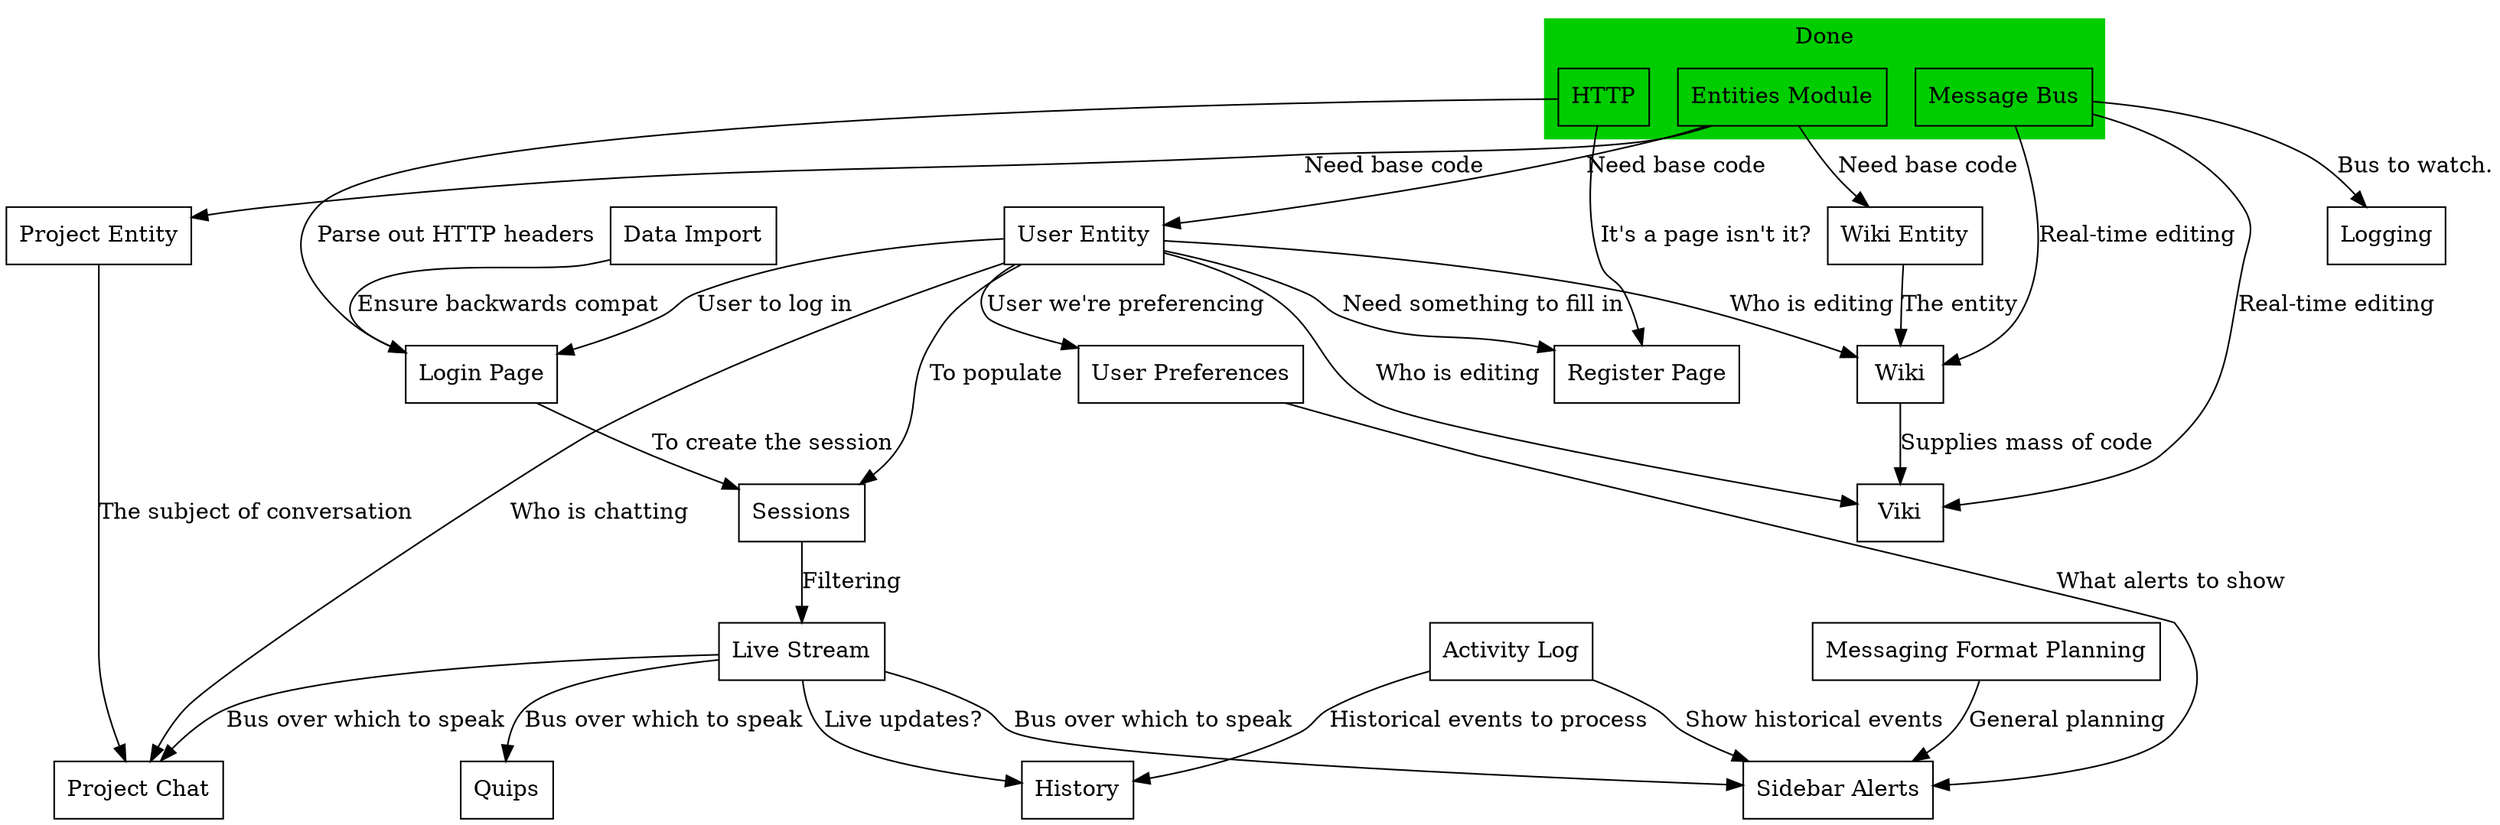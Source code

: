 digraph FeatureList {
#    nodesep = 1.0
    
# Boxes are for servers
    node [shape="box"];
    
    subgraph cluster_done {
        label = "Done";
        style=filled;
		color=green3;
		
        entities [ label="Entities Module" ];
        http_framework [ label="HTTP" ];
        message_bus [ label="Message Bus" ];
    }
    
    alert_format_planning [ label="Messaging Format Planning" ];
    activity_log [ label="Activity Log" ];
    data_import [ label="Data Import" ];
    header_sayings [ label="Quips" ];
    history_tool [ label="History" ];
    live_stream [ label="Live Stream" ];
    login_page [ label="Login Page" ];
    logging [ label="Logging" ];
    project_chat [ label="Project Chat" ];
    project_entity [ label="Project Entity" ];
    register_page [ label="Register Page" ];
    sessions [ label="Sessions" ];
    sidebar_alerts [ label="Sidebar Alerts" ];
    user_entity [ label="User Entity" ];
    user_preferences [ label="User Preferences" ];
    wiki [ label="Wiki" ];
    wiki_entity [ label="Wiki Entity" ];
    viki [ label="Viki" ];

# Sessions
    login_page->sessions [ label = "To create the session" ];
    user_entity->sessions [ label = "To populate" ];

# Live stream
    sessions->live_stream [ label = "Filtering" ];
    
# The sidebar alerts needed bits.
    user_preferences->sidebar_alerts [ label = "What alerts to show" ];
    activity_log->sidebar_alerts [ label = "Show historical events" ];
    live_stream->sidebar_alerts [ label = "Bus over which to speak" ];
    alert_format_planning->sidebar_alerts [ label = "General planning" ];

# The login page needed bits.
    user_entity->login_page [ label = "User to log in" ];
    http_framework->login_page [ label = "Parse out HTTP headers" ];
    data_import->login_page [ label = "Ensure backwards compat" ];

# History tool
    activity_log->history_tool [ label = "Historical events to process" ];
    live_stream->history_tool [ label = "Live updates?" ];

# Sayings in the headbar
    live_stream->header_sayings [ label = "Bus over which to speak" ];

# Project chat
    live_stream->project_chat [ label = "Bus over which to speak" ];
    project_entity->project_chat [ label = "The subject of conversation" ];
    user_entity->project_chat [ label = "Who is chatting" ];

# Viki
    wiki->viki [ label = "Supplies mass of code" ];
    user_entity->viki [ label = "Who is editing" ];
    message_bus->viki [ label = "Real-time editing" ];

# Wiki
    user_entity->wiki [ label = "Who is editing" ];
    wiki_entity->wiki [ label = "The entity" ];
    message_bus->wiki [ label = "Real-time editing" ];

# User registration
    user_entity->register_page [ label = "Need something to fill in" ];
    http_framework->register_page [ label = "It's a page isn't it?" ];

# Logging
    message_bus->logging [ label = "Bus to watch." ];
    
# Entities Module
    entities->user_entity [ label = "Need base code" ];
    entities->project_entity [ label = "Need base code" ];
    entities->wiki_entity [ label = "Need base code" ];
    
# User Preferences
    user_entity->user_preferences [ label = "User we're preferencing" ];
}